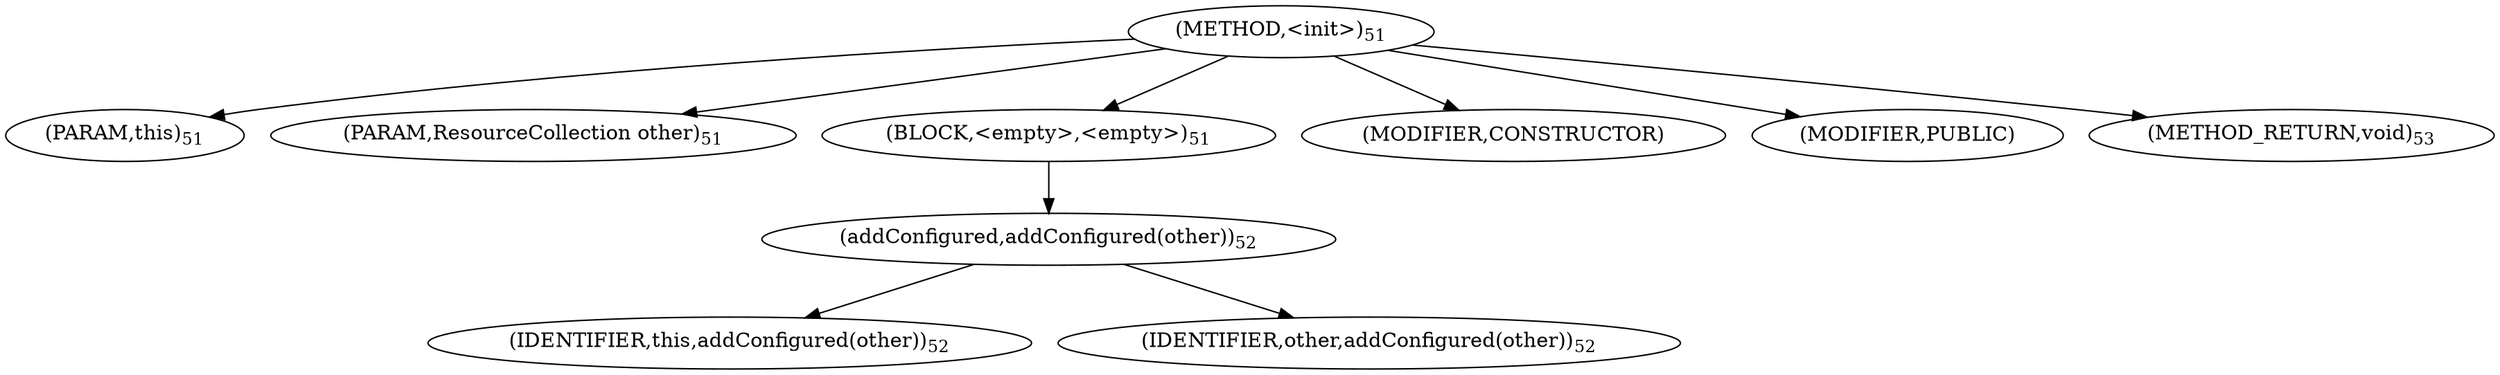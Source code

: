 digraph "&lt;init&gt;" {  
"71" [label = <(METHOD,&lt;init&gt;)<SUB>51</SUB>> ]
"4" [label = <(PARAM,this)<SUB>51</SUB>> ]
"72" [label = <(PARAM,ResourceCollection other)<SUB>51</SUB>> ]
"73" [label = <(BLOCK,&lt;empty&gt;,&lt;empty&gt;)<SUB>51</SUB>> ]
"74" [label = <(addConfigured,addConfigured(other))<SUB>52</SUB>> ]
"3" [label = <(IDENTIFIER,this,addConfigured(other))<SUB>52</SUB>> ]
"75" [label = <(IDENTIFIER,other,addConfigured(other))<SUB>52</SUB>> ]
"76" [label = <(MODIFIER,CONSTRUCTOR)> ]
"77" [label = <(MODIFIER,PUBLIC)> ]
"78" [label = <(METHOD_RETURN,void)<SUB>53</SUB>> ]
  "71" -> "4" 
  "71" -> "72" 
  "71" -> "73" 
  "71" -> "76" 
  "71" -> "77" 
  "71" -> "78" 
  "73" -> "74" 
  "74" -> "3" 
  "74" -> "75" 
}
